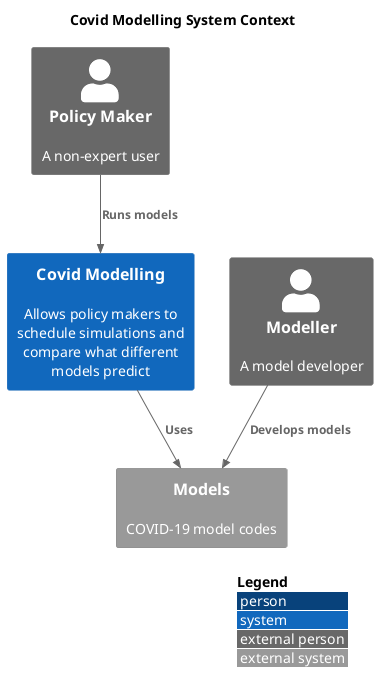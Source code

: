 
@startuml
!include <c4/C4_Context.puml>

'ref http://plantuml.com/stdlib

LAYOUT_WITH_LEGEND()

title Covid Modelling System Context

Person_Ext(policy_maker, "Policy Maker" , "A non-expert user" )
Person_Ext(modeller, "Modeller" , "A model developer" )

System(covid_modelling, "Covid Modelling", "Allows policy makers to schedule simulations and compare what different models predict")

System_Ext(models, "Models", "COVID-19 model codes")

Rel(policy_maker, covid_modelling, "Runs models")
Rel(modeller, models, "Develops models")
Rel(covid_modelling, models, "Uses")
@enduml

